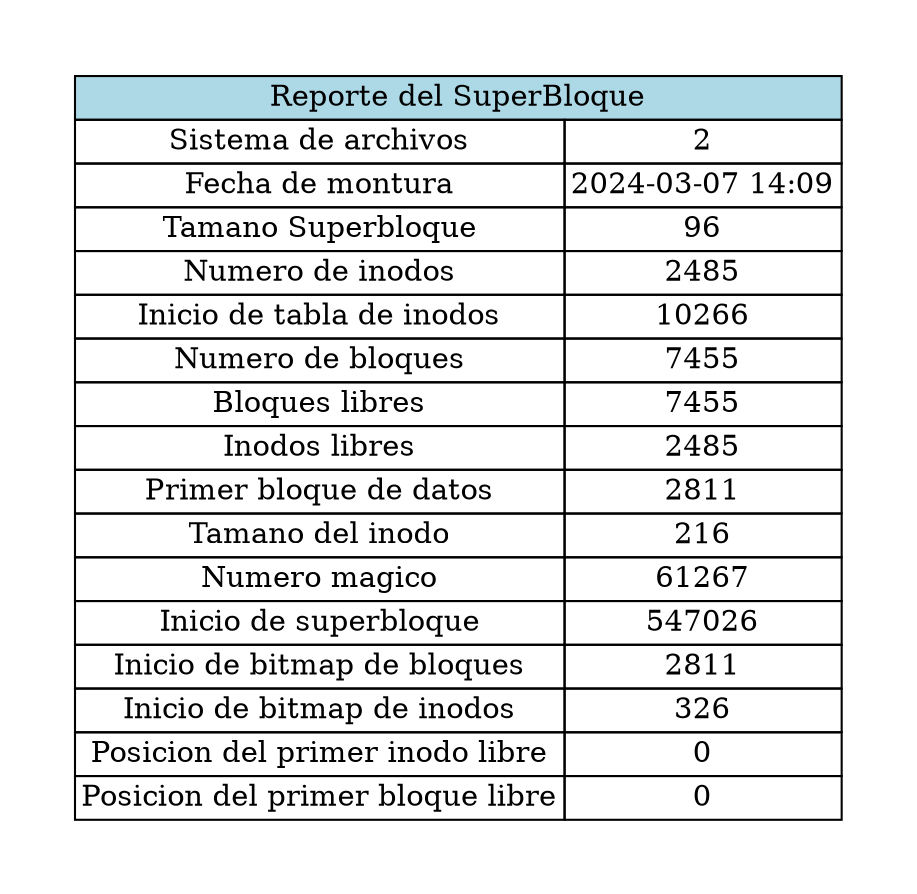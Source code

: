 digraph { graph [pad="0.5", nodesep="0.5", ranksep="2", splines="ortho"];node [shape=plain]rankdir=LR;Foo [label=<<table border="0" cellborder="1" cellspacing="0"><tr><td colspan="2" bgcolor="lightblue">Reporte del SuperBloque</td></tr><tr><td>Sistema de archivos</td><td>2</td></tr><tr><td>Fecha de montura</td><td>2024-03-07 14:09</td></tr><tr><td>Tamano Superbloque</td><td>96</td></tr><tr><td>Numero de inodos</td><td>2485</td></tr><tr><td>Inicio de tabla de inodos</td><td>10266</td></tr><tr><td>Numero de bloques</td><td>7455</td></tr><tr><td>Bloques libres</td><td>7455</td></tr><tr><td>Inodos libres</td><td>2485</td></tr><tr><td>Primer bloque de datos</td><td>2811</td></tr><tr><td>Tamano del inodo</td><td>216</td></tr><tr><td>Numero magico</td><td>61267</td></tr><tr><td>Inicio de superbloque</td><td>547026</td></tr><tr><td>Inicio de bitmap de bloques</td><td>2811</td></tr><tr><td>Inicio de bitmap de inodos</td><td>326</td></tr><tr><td>Posicion del primer inodo libre</td><td>0</td></tr><tr><td>Posicion del primer bloque libre</td><td>0</td></tr></table>>];}